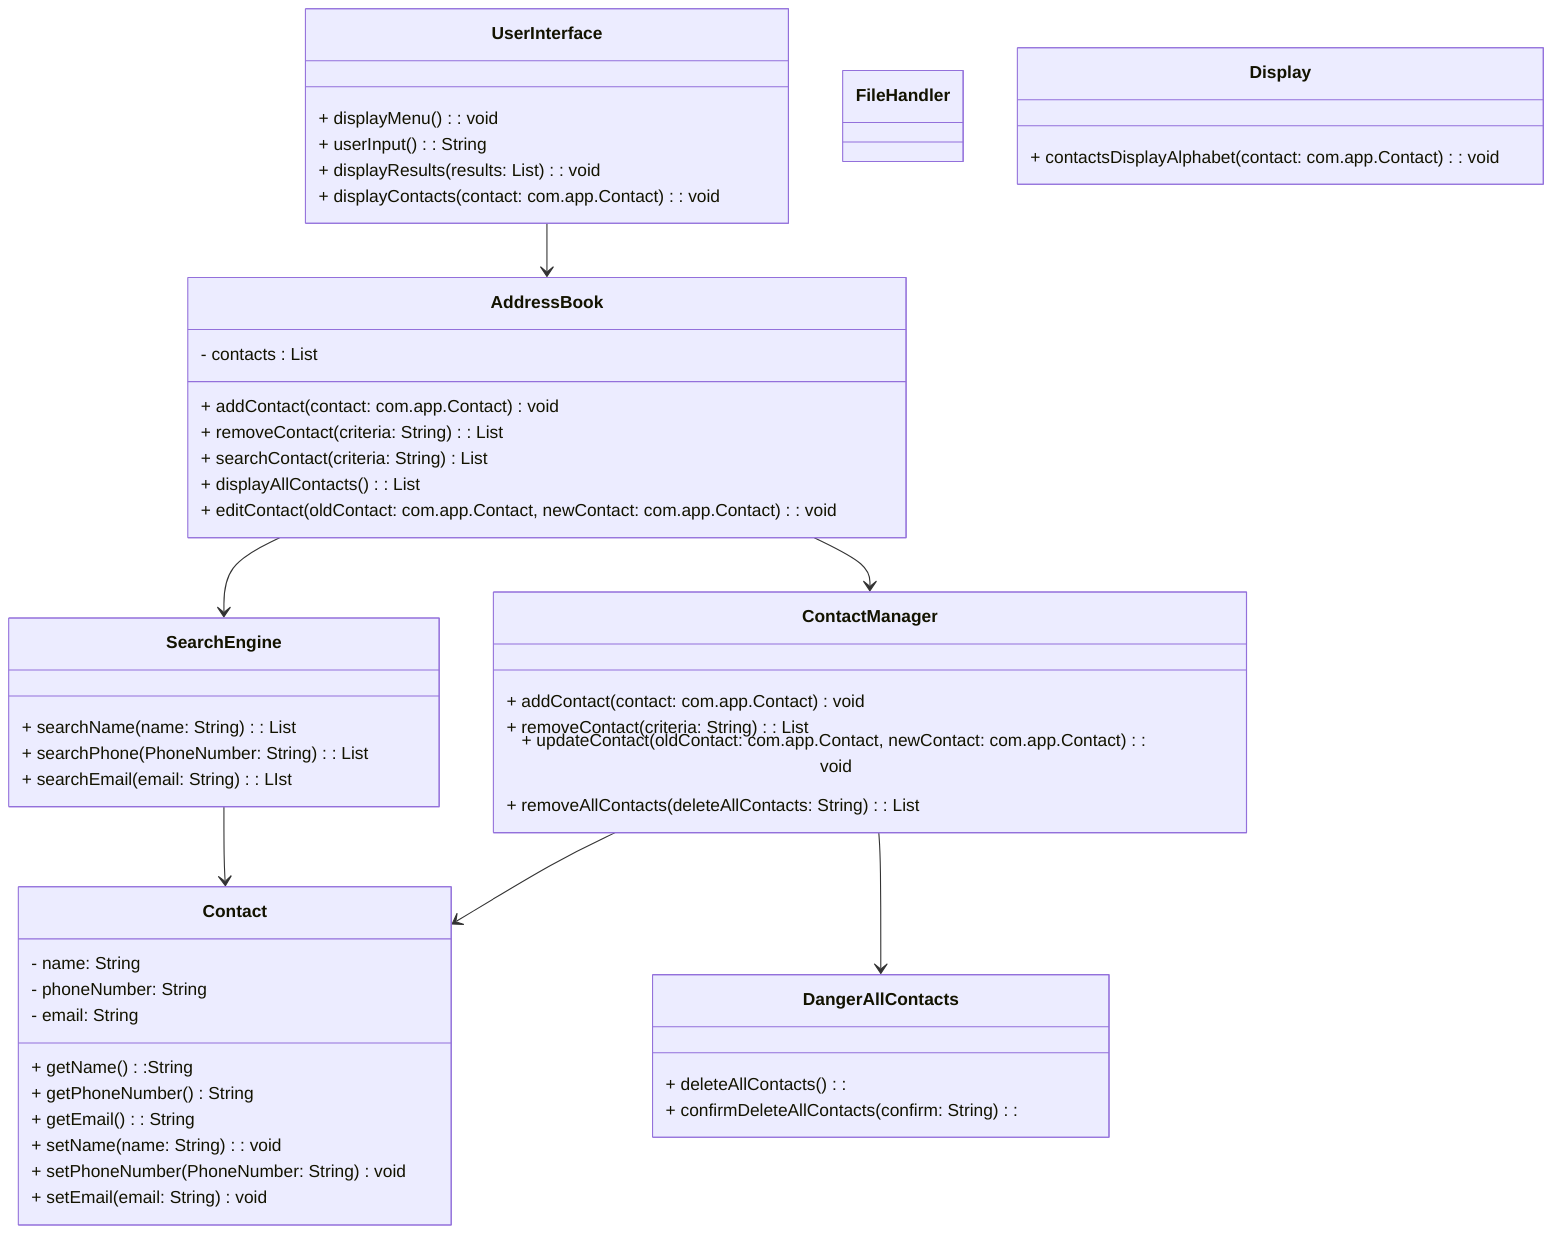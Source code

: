 classDiagram

    class AddressBook{
        - contacts : List<com.app.Contact>
        + addContact(contact: com.app.Contact) void
        + removeContact(criteria: String): List<com.app.Contact>
        + searchContact(criteria: String) List<com.app.Contact>
        + displayAllContacts(): List<com.app.Contact>
        + editContact(oldContact: com.app.Contact, newContact: com.app.Contact): void
    }

    class Contact{
        - name: String
        - phoneNumber: String
        - email: String
        + getName():String
        + getPhoneNumber() String
        + getEmail(): String
        + setName(name: String): void
        + setPhoneNumber(PhoneNumber: String) void
        + setEmail(email: String) void
    }

    class ContactManager {
        + addContact(contact: com.app.Contact) void
        + removeContact(criteria: String): List<com.app.Contact>
        + updateContact(oldContact: com.app.Contact, newContact: com.app.Contact): void
        + removeAllContacts(deleteAllContacts: String): List<com.app.Contact>

    }

    class SearchEngine {
        + searchName(name: String): List<com.app.Contact>
        + searchPhone(PhoneNumber: String): List<com.app.Contact>
        + searchEmail(email: String): LIst<com.app.Contact>

    }

    class UserInterface {
    + displayMenu(): void
    + userInput(): String
    + displayResults(results: List<com.app.Contact>): void
    + displayContacts(contact: com.app.Contact): void
    }

    class FileHandler {

    }

    class Display {
        + contactsDisplayAlphabet(contact: com.app.Contact): void
    }
    class DangerAllContacts {
        + deleteAllContacts():
        + confirmDeleteAllContacts(confirm: String):
    }

UserInterface --> AddressBook
AddressBook  --> ContactManager
AddressBook --> SearchEngine
ContactManager --> Contact
ContactManager --> DangerAllContacts
SearchEngine --> Contact
